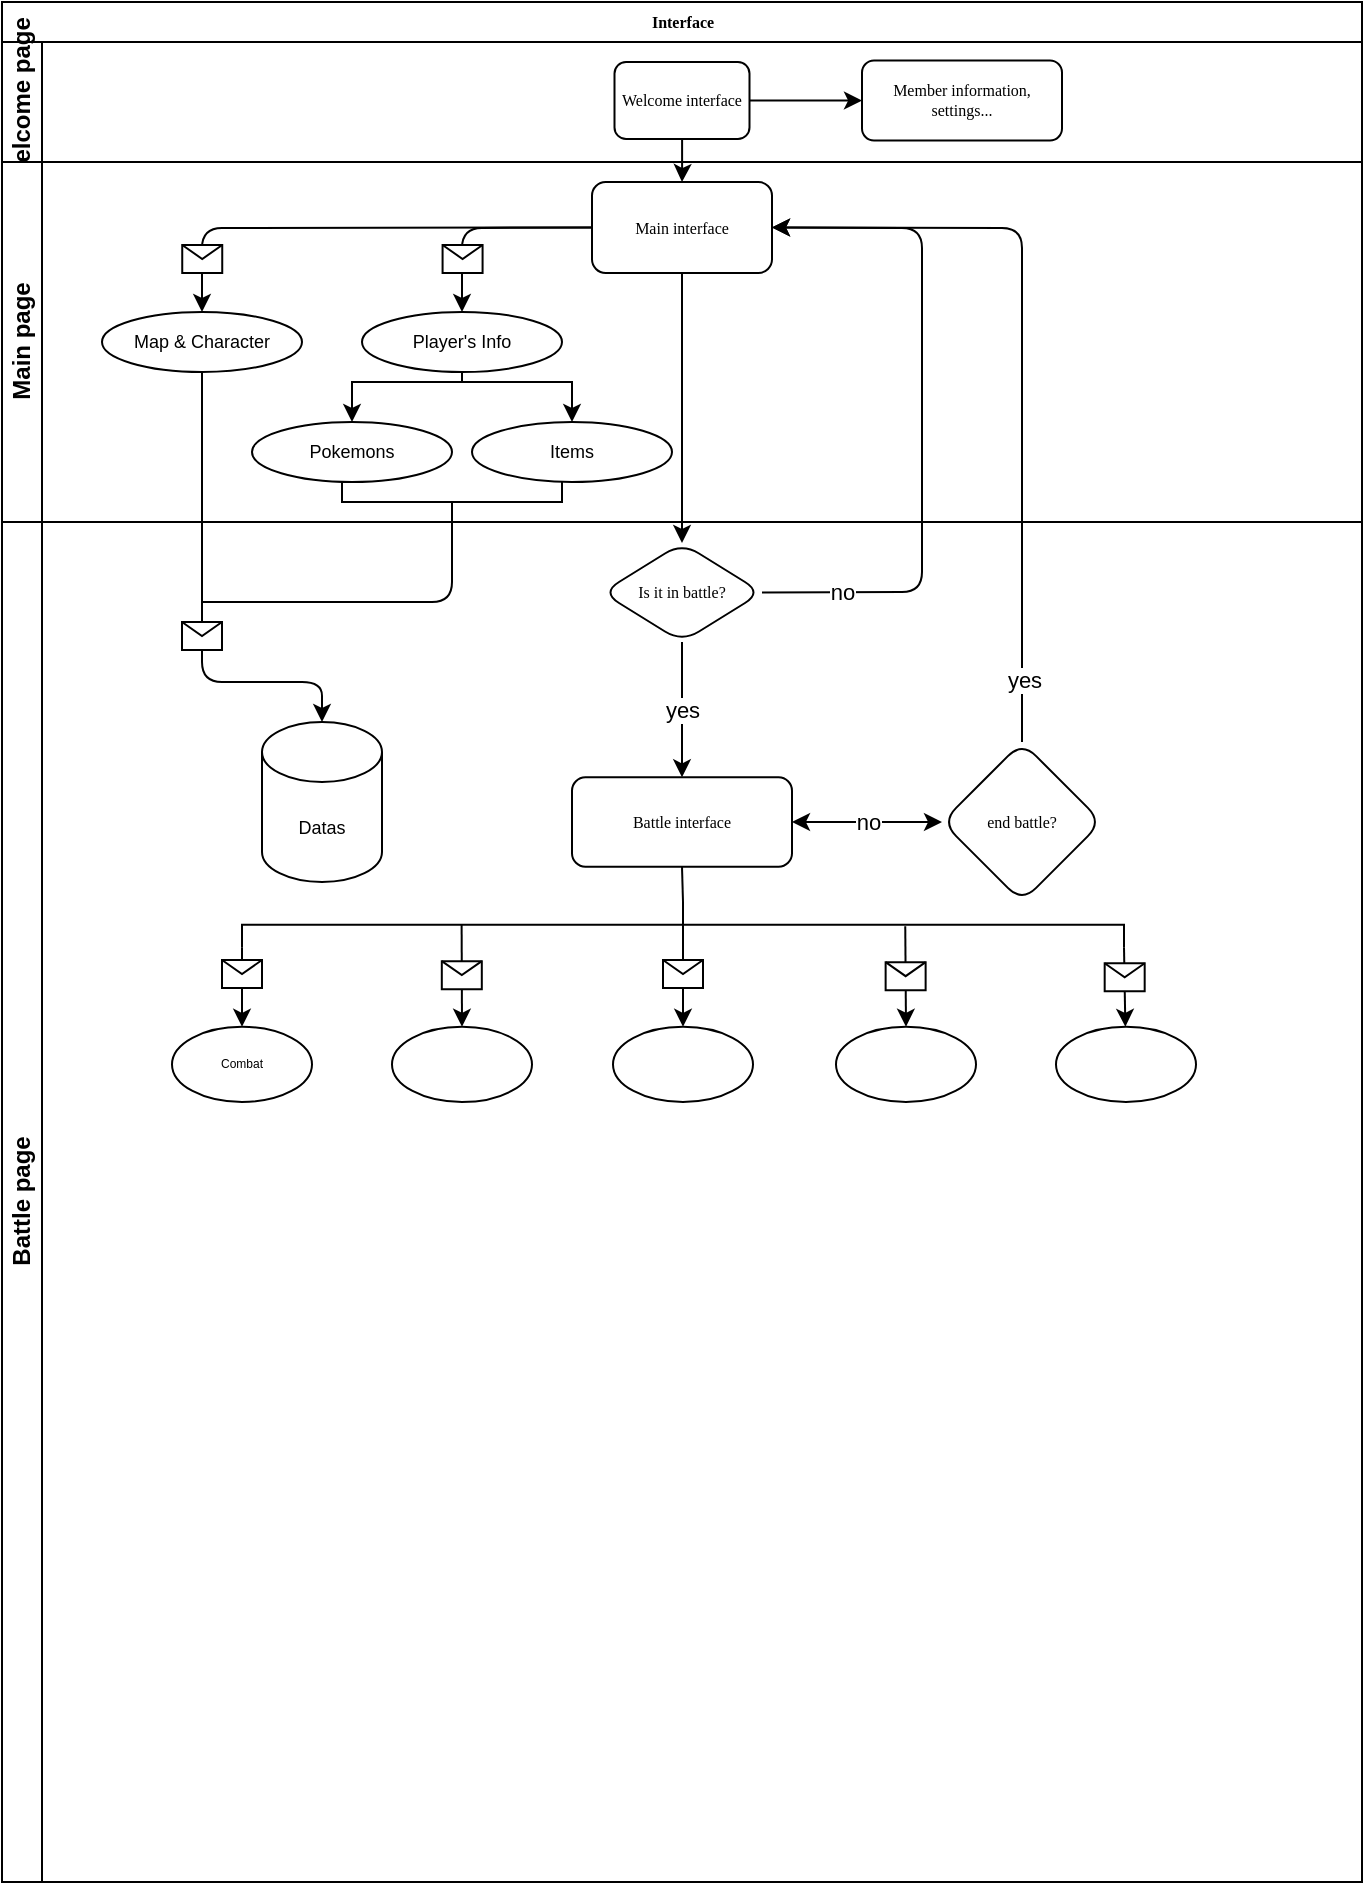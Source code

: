 <mxfile version="13.8.5" type="github">
  <diagram name="Page-1" id="c7488fd3-1785-93aa-aadb-54a6760d102a">
    <mxGraphModel dx="864" dy="488" grid="1" gridSize="10" guides="1" tooltips="1" connect="1" arrows="1" fold="1" page="1" pageScale="1" pageWidth="1100" pageHeight="850" background="#ffffff" math="0" shadow="0">
      <root>
        <mxCell id="0" />
        <mxCell id="1" parent="0" />
        <mxCell id="2b4e8129b02d487f-1" value="Interface" style="swimlane;html=1;childLayout=stackLayout;horizontal=1;startSize=20;horizontalStack=0;rounded=0;shadow=0;labelBackgroundColor=none;strokeWidth=1;fontFamily=Verdana;fontSize=8;align=center;" parent="1" vertex="1">
          <mxGeometry x="170" y="20" width="680" height="940" as="geometry" />
        </mxCell>
        <mxCell id="2b4e8129b02d487f-2" value="Welcome page" style="swimlane;html=1;startSize=20;horizontal=0;" parent="2b4e8129b02d487f-1" vertex="1">
          <mxGeometry y="20" width="680" height="60" as="geometry" />
        </mxCell>
        <mxCell id="2b4e8129b02d487f-6" value="Welcome interface" style="rounded=1;whiteSpace=wrap;html=1;shadow=0;labelBackgroundColor=none;strokeWidth=1;fontFamily=Verdana;fontSize=8;align=center;" parent="2b4e8129b02d487f-2" vertex="1">
          <mxGeometry x="306.25" y="10" width="67.5" height="38.5" as="geometry" />
        </mxCell>
        <mxCell id="V-WNcpBq3XY5_iLDuH0P-9" value="Member information,&lt;br&gt;settings..." style="whiteSpace=wrap;html=1;rounded=1;shadow=0;fontFamily=Verdana;fontSize=8;strokeWidth=1;" vertex="1" parent="2b4e8129b02d487f-2">
          <mxGeometry x="430" y="9.25" width="100" height="40" as="geometry" />
        </mxCell>
        <mxCell id="V-WNcpBq3XY5_iLDuH0P-10" value="" style="edgeStyle=orthogonalEdgeStyle;rounded=0;orthogonalLoop=1;jettySize=auto;html=1;" edge="1" parent="2b4e8129b02d487f-2" source="2b4e8129b02d487f-6" target="V-WNcpBq3XY5_iLDuH0P-9">
          <mxGeometry relative="1" as="geometry" />
        </mxCell>
        <mxCell id="2b4e8129b02d487f-3" value="Main page" style="swimlane;html=1;startSize=20;horizontal=0;" parent="2b4e8129b02d487f-1" vertex="1">
          <mxGeometry y="80" width="680" height="180" as="geometry" />
        </mxCell>
        <mxCell id="V-WNcpBq3XY5_iLDuH0P-12" value="Main interface" style="whiteSpace=wrap;html=1;rounded=1;shadow=0;fontFamily=Verdana;fontSize=8;strokeWidth=1;" vertex="1" parent="2b4e8129b02d487f-3">
          <mxGeometry x="295" y="10" width="90" height="45.5" as="geometry" />
        </mxCell>
        <mxCell id="V-WNcpBq3XY5_iLDuH0P-33" value="Map &amp;amp; Character" style="ellipse;whiteSpace=wrap;html=1;fontSize=9;" vertex="1" parent="2b4e8129b02d487f-3">
          <mxGeometry x="50" y="75" width="100" height="30" as="geometry" />
        </mxCell>
        <mxCell id="V-WNcpBq3XY5_iLDuH0P-49" style="edgeStyle=orthogonalEdgeStyle;rounded=0;orthogonalLoop=1;jettySize=auto;html=1;entryX=0.5;entryY=0;entryDx=0;entryDy=0;fontSize=6;" edge="1" parent="2b4e8129b02d487f-3" source="V-WNcpBq3XY5_iLDuH0P-34" target="V-WNcpBq3XY5_iLDuH0P-39">
          <mxGeometry relative="1" as="geometry">
            <Array as="points">
              <mxPoint x="230" y="110" />
              <mxPoint x="175" y="110" />
            </Array>
          </mxGeometry>
        </mxCell>
        <mxCell id="V-WNcpBq3XY5_iLDuH0P-50" style="edgeStyle=orthogonalEdgeStyle;rounded=0;orthogonalLoop=1;jettySize=auto;html=1;entryX=0.5;entryY=0;entryDx=0;entryDy=0;fontSize=6;" edge="1" parent="2b4e8129b02d487f-3" source="V-WNcpBq3XY5_iLDuH0P-34" target="V-WNcpBq3XY5_iLDuH0P-40">
          <mxGeometry relative="1" as="geometry">
            <Array as="points">
              <mxPoint x="230" y="110" />
              <mxPoint x="285" y="110" />
            </Array>
          </mxGeometry>
        </mxCell>
        <mxCell id="V-WNcpBq3XY5_iLDuH0P-34" value="Player&#39;s Info" style="ellipse;whiteSpace=wrap;html=1;fontSize=9;" vertex="1" parent="2b4e8129b02d487f-3">
          <mxGeometry x="180" y="75" width="100" height="30" as="geometry" />
        </mxCell>
        <mxCell id="V-WNcpBq3XY5_iLDuH0P-39" value="Pokemons" style="ellipse;whiteSpace=wrap;html=1;fontSize=9;" vertex="1" parent="2b4e8129b02d487f-3">
          <mxGeometry x="125" y="130" width="100" height="30" as="geometry" />
        </mxCell>
        <mxCell id="V-WNcpBq3XY5_iLDuH0P-40" value="Items" style="ellipse;whiteSpace=wrap;html=1;fontSize=9;" vertex="1" parent="2b4e8129b02d487f-3">
          <mxGeometry x="235" y="130" width="100" height="30" as="geometry" />
        </mxCell>
        <mxCell id="V-WNcpBq3XY5_iLDuH0P-53" value="" style="endArrow=classic;html=1;fontSize=6;exitX=0;exitY=0.5;exitDx=0;exitDy=0;entryX=0.5;entryY=0;entryDx=0;entryDy=0;" edge="1" parent="2b4e8129b02d487f-3" source="V-WNcpBq3XY5_iLDuH0P-12" target="V-WNcpBq3XY5_iLDuH0P-34">
          <mxGeometry relative="1" as="geometry">
            <mxPoint x="90" y="40" as="sourcePoint" />
            <mxPoint x="190" y="40" as="targetPoint" />
            <Array as="points">
              <mxPoint x="230" y="33" />
            </Array>
          </mxGeometry>
        </mxCell>
        <mxCell id="V-WNcpBq3XY5_iLDuH0P-54" value="" style="shape=message;html=1;outlineConnect=0;" vertex="1" parent="V-WNcpBq3XY5_iLDuH0P-53">
          <mxGeometry width="20" height="14" relative="1" as="geometry">
            <mxPoint x="-21.21" y="8.54" as="offset" />
          </mxGeometry>
        </mxCell>
        <mxCell id="V-WNcpBq3XY5_iLDuH0P-55" value="" style="endArrow=classic;html=1;fontSize=6;exitX=0;exitY=0.5;exitDx=0;exitDy=0;entryX=0.5;entryY=0;entryDx=0;entryDy=0;" edge="1" parent="2b4e8129b02d487f-3" source="V-WNcpBq3XY5_iLDuH0P-12" target="V-WNcpBq3XY5_iLDuH0P-33">
          <mxGeometry relative="1" as="geometry">
            <mxPoint x="90" y="50" as="sourcePoint" />
            <mxPoint x="190" y="50" as="targetPoint" />
            <Array as="points">
              <mxPoint x="100" y="33" />
            </Array>
          </mxGeometry>
        </mxCell>
        <mxCell id="V-WNcpBq3XY5_iLDuH0P-56" value="" style="shape=message;html=1;outlineConnect=0;" vertex="1" parent="V-WNcpBq3XY5_iLDuH0P-55">
          <mxGeometry width="20" height="14" relative="1" as="geometry">
            <mxPoint x="-86.38" y="8.6" as="offset" />
          </mxGeometry>
        </mxCell>
        <mxCell id="V-WNcpBq3XY5_iLDuH0P-13" value="" style="edgeStyle=orthogonalEdgeStyle;rounded=0;orthogonalLoop=1;jettySize=auto;html=1;" edge="1" parent="2b4e8129b02d487f-1" source="2b4e8129b02d487f-6" target="V-WNcpBq3XY5_iLDuH0P-12">
          <mxGeometry relative="1" as="geometry" />
        </mxCell>
        <mxCell id="V-WNcpBq3XY5_iLDuH0P-15" value="" style="edgeStyle=orthogonalEdgeStyle;rounded=0;orthogonalLoop=1;jettySize=auto;html=1;" edge="1" parent="2b4e8129b02d487f-1" source="V-WNcpBq3XY5_iLDuH0P-12" target="V-WNcpBq3XY5_iLDuH0P-14">
          <mxGeometry relative="1" as="geometry" />
        </mxCell>
        <mxCell id="V-WNcpBq3XY5_iLDuH0P-16" value="" style="endArrow=classic;html=1;exitX=1;exitY=0.5;exitDx=0;exitDy=0;entryX=1;entryY=0.5;entryDx=0;entryDy=0;" edge="1" parent="2b4e8129b02d487f-1" source="V-WNcpBq3XY5_iLDuH0P-14" target="V-WNcpBq3XY5_iLDuH0P-12">
          <mxGeometry width="50" height="50" relative="1" as="geometry">
            <mxPoint x="240" y="410" as="sourcePoint" />
            <mxPoint x="290" y="360" as="targetPoint" />
            <Array as="points">
              <mxPoint x="460" y="295" />
              <mxPoint x="460" y="113" />
            </Array>
          </mxGeometry>
        </mxCell>
        <mxCell id="V-WNcpBq3XY5_iLDuH0P-25" value="no" style="edgeLabel;html=1;align=center;verticalAlign=middle;resizable=0;points=[];" vertex="1" connectable="0" parent="V-WNcpBq3XY5_iLDuH0P-16">
          <mxGeometry x="-0.431" y="20" relative="1" as="geometry">
            <mxPoint x="-20" y="16.11" as="offset" />
          </mxGeometry>
        </mxCell>
        <mxCell id="V-WNcpBq3XY5_iLDuH0P-21" value="" style="endArrow=classic;html=1;exitX=0.5;exitY=0;exitDx=0;exitDy=0;entryX=1;entryY=0.5;entryDx=0;entryDy=0;" edge="1" parent="2b4e8129b02d487f-1" source="V-WNcpBq3XY5_iLDuH0P-19" target="V-WNcpBq3XY5_iLDuH0P-12">
          <mxGeometry width="50" height="50" relative="1" as="geometry">
            <mxPoint x="250" y="360" as="sourcePoint" />
            <mxPoint x="300" y="310" as="targetPoint" />
            <Array as="points">
              <mxPoint x="510" y="113" />
            </Array>
          </mxGeometry>
        </mxCell>
        <mxCell id="V-WNcpBq3XY5_iLDuH0P-28" value="yes" style="edgeLabel;html=1;align=center;verticalAlign=middle;resizable=0;points=[];" vertex="1" connectable="0" parent="V-WNcpBq3XY5_iLDuH0P-21">
          <mxGeometry x="-0.835" y="-1" relative="1" as="geometry">
            <mxPoint as="offset" />
          </mxGeometry>
        </mxCell>
        <mxCell id="V-WNcpBq3XY5_iLDuH0P-63" value="" style="endArrow=classic;html=1;fontSize=6;exitX=0.5;exitY=1;exitDx=0;exitDy=0;entryX=0.5;entryY=0;entryDx=0;entryDy=0;entryPerimeter=0;" edge="1" parent="2b4e8129b02d487f-1" source="V-WNcpBq3XY5_iLDuH0P-33" target="V-WNcpBq3XY5_iLDuH0P-38">
          <mxGeometry relative="1" as="geometry">
            <mxPoint x="100" y="320" as="sourcePoint" />
            <mxPoint x="200" y="320" as="targetPoint" />
            <Array as="points">
              <mxPoint x="100" y="300" />
              <mxPoint x="100" y="340" />
              <mxPoint x="160" y="340" />
            </Array>
          </mxGeometry>
        </mxCell>
        <mxCell id="V-WNcpBq3XY5_iLDuH0P-64" value="" style="shape=message;html=1;outlineConnect=0;" vertex="1" parent="V-WNcpBq3XY5_iLDuH0P-63">
          <mxGeometry width="20" height="14" relative="1" as="geometry">
            <mxPoint x="-10" y="7.5" as="offset" />
          </mxGeometry>
        </mxCell>
        <mxCell id="2b4e8129b02d487f-4" value="Battle page" style="swimlane;html=1;startSize=20;horizontal=0;" parent="2b4e8129b02d487f-1" vertex="1">
          <mxGeometry y="260" width="680" height="680" as="geometry">
            <mxRectangle y="320" width="680" height="20" as="alternateBounds" />
          </mxGeometry>
        </mxCell>
        <mxCell id="V-WNcpBq3XY5_iLDuH0P-14" value="Is it in battle?" style="rhombus;whiteSpace=wrap;html=1;rounded=1;shadow=0;fontFamily=Verdana;fontSize=8;strokeWidth=1;" vertex="1" parent="2b4e8129b02d487f-4">
          <mxGeometry x="300" y="10.5" width="80" height="49.5" as="geometry" />
        </mxCell>
        <mxCell id="V-WNcpBq3XY5_iLDuH0P-17" value="Battle interface" style="whiteSpace=wrap;html=1;rounded=1;shadow=0;fontFamily=Verdana;fontSize=8;strokeWidth=1;" vertex="1" parent="2b4e8129b02d487f-4">
          <mxGeometry x="285" y="127.63" width="110" height="44.75" as="geometry" />
        </mxCell>
        <mxCell id="V-WNcpBq3XY5_iLDuH0P-18" value="yes" style="edgeStyle=orthogonalEdgeStyle;rounded=0;orthogonalLoop=1;jettySize=auto;html=1;" edge="1" parent="2b4e8129b02d487f-4" source="V-WNcpBq3XY5_iLDuH0P-14" target="V-WNcpBq3XY5_iLDuH0P-17">
          <mxGeometry relative="1" as="geometry">
            <Array as="points">
              <mxPoint x="340" y="100" />
              <mxPoint x="340" y="100" />
            </Array>
          </mxGeometry>
        </mxCell>
        <mxCell id="V-WNcpBq3XY5_iLDuH0P-19" value="end battle?" style="rhombus;whiteSpace=wrap;html=1;rounded=1;shadow=0;fontFamily=Verdana;fontSize=8;strokeWidth=1;" vertex="1" parent="2b4e8129b02d487f-4">
          <mxGeometry x="470" y="110.005" width="80" height="80" as="geometry" />
        </mxCell>
        <mxCell id="V-WNcpBq3XY5_iLDuH0P-24" value="no" style="endArrow=classic;startArrow=classic;html=1;entryX=1;entryY=0.5;entryDx=0;entryDy=0;" edge="1" parent="2b4e8129b02d487f-4" target="V-WNcpBq3XY5_iLDuH0P-17">
          <mxGeometry width="50" height="50" relative="1" as="geometry">
            <mxPoint x="470" y="150" as="sourcePoint" />
            <mxPoint x="410" y="170" as="targetPoint" />
            <Array as="points">
              <mxPoint x="470" y="150" />
            </Array>
          </mxGeometry>
        </mxCell>
        <mxCell id="V-WNcpBq3XY5_iLDuH0P-38" value="Datas" style="shape=cylinder3;whiteSpace=wrap;html=1;boundedLbl=1;backgroundOutline=1;size=15;fontSize=9;" vertex="1" parent="2b4e8129b02d487f-4">
          <mxGeometry x="130" y="100" width="60" height="80" as="geometry" />
        </mxCell>
        <mxCell id="V-WNcpBq3XY5_iLDuH0P-46" value="" style="strokeWidth=1;html=1;shape=mxgraph.flowchart.annotation_2;align=left;labelPosition=right;pointerEvents=1;fontSize=6;direction=north;" vertex="1" parent="2b4e8129b02d487f-4">
          <mxGeometry x="170" y="-20" width="110" height="20" as="geometry" />
        </mxCell>
        <mxCell id="V-WNcpBq3XY5_iLDuH0P-67" value="Combat" style="ellipse;whiteSpace=wrap;html=1;strokeWidth=1;fontSize=6;" vertex="1" parent="2b4e8129b02d487f-4">
          <mxGeometry x="85" y="252.38" width="70" height="37.62" as="geometry" />
        </mxCell>
        <mxCell id="V-WNcpBq3XY5_iLDuH0P-68" value="" style="ellipse;whiteSpace=wrap;html=1;strokeWidth=1;fontSize=6;" vertex="1" parent="2b4e8129b02d487f-4">
          <mxGeometry x="195" y="252.38" width="70" height="37.62" as="geometry" />
        </mxCell>
        <mxCell id="V-WNcpBq3XY5_iLDuH0P-69" value="" style="ellipse;whiteSpace=wrap;html=1;strokeWidth=1;fontSize=6;" vertex="1" parent="2b4e8129b02d487f-4">
          <mxGeometry x="305.5" y="252.38" width="70" height="37.62" as="geometry" />
        </mxCell>
        <mxCell id="V-WNcpBq3XY5_iLDuH0P-70" value="" style="ellipse;whiteSpace=wrap;html=1;strokeWidth=1;fontSize=6;" vertex="1" parent="2b4e8129b02d487f-4">
          <mxGeometry x="417" y="252.38" width="70" height="37.62" as="geometry" />
        </mxCell>
        <mxCell id="V-WNcpBq3XY5_iLDuH0P-71" value="" style="ellipse;whiteSpace=wrap;html=1;strokeWidth=1;fontSize=6;" vertex="1" parent="2b4e8129b02d487f-4">
          <mxGeometry x="527" y="252.38" width="70" height="37.62" as="geometry" />
        </mxCell>
        <mxCell id="V-WNcpBq3XY5_iLDuH0P-72" value="" style="strokeWidth=1;html=1;shape=mxgraph.flowchart.annotation_2;align=left;labelPosition=right;pointerEvents=1;fontSize=6;direction=south;" vertex="1" parent="2b4e8129b02d487f-4">
          <mxGeometry x="120" y="190.01" width="441" height="22.62" as="geometry" />
        </mxCell>
        <mxCell id="V-WNcpBq3XY5_iLDuH0P-73" value="" style="endArrow=classic;html=1;fontSize=6;exitX=1;exitY=1;exitDx=0;exitDy=0;exitPerimeter=0;entryX=0.5;entryY=0;entryDx=0;entryDy=0;" edge="1" parent="2b4e8129b02d487f-4" source="V-WNcpBq3XY5_iLDuH0P-72" target="V-WNcpBq3XY5_iLDuH0P-67">
          <mxGeometry relative="1" as="geometry">
            <mxPoint x="182" y="230" as="sourcePoint" />
            <mxPoint x="282" y="230" as="targetPoint" />
          </mxGeometry>
        </mxCell>
        <mxCell id="V-WNcpBq3XY5_iLDuH0P-74" value="" style="shape=message;html=1;outlineConnect=0;" vertex="1" parent="V-WNcpBq3XY5_iLDuH0P-73">
          <mxGeometry width="20" height="14" relative="1" as="geometry">
            <mxPoint x="-10" y="-13.63" as="offset" />
          </mxGeometry>
        </mxCell>
        <mxCell id="V-WNcpBq3XY5_iLDuH0P-75" value="" style="endArrow=classic;html=1;fontSize=6;exitX=0.489;exitY=0.751;exitDx=0;exitDy=0;exitPerimeter=0;entryX=0.5;entryY=0;entryDx=0;entryDy=0;" edge="1" parent="2b4e8129b02d487f-4" source="V-WNcpBq3XY5_iLDuH0P-72" target="V-WNcpBq3XY5_iLDuH0P-68">
          <mxGeometry relative="1" as="geometry">
            <mxPoint x="202" y="330" as="sourcePoint" />
            <mxPoint x="302" y="330" as="targetPoint" />
          </mxGeometry>
        </mxCell>
        <mxCell id="V-WNcpBq3XY5_iLDuH0P-76" value="" style="shape=message;html=1;outlineConnect=0;" vertex="1" parent="V-WNcpBq3XY5_iLDuH0P-75">
          <mxGeometry width="20" height="14" relative="1" as="geometry">
            <mxPoint x="-10" y="-7" as="offset" />
          </mxGeometry>
        </mxCell>
        <mxCell id="V-WNcpBq3XY5_iLDuH0P-78" value="" style="endArrow=classic;html=1;fontSize=6;exitX=0;exitY=0.5;exitDx=0;exitDy=0;exitPerimeter=0;" edge="1" parent="2b4e8129b02d487f-4" source="V-WNcpBq3XY5_iLDuH0P-72" target="V-WNcpBq3XY5_iLDuH0P-69">
          <mxGeometry relative="1" as="geometry">
            <mxPoint x="239.809" y="211.071" as="sourcePoint" />
            <mxPoint x="240" y="262.38" as="targetPoint" />
          </mxGeometry>
        </mxCell>
        <mxCell id="V-WNcpBq3XY5_iLDuH0P-79" value="" style="shape=message;html=1;outlineConnect=0;" vertex="1" parent="V-WNcpBq3XY5_iLDuH0P-78">
          <mxGeometry width="20" height="14" relative="1" as="geometry">
            <mxPoint x="-10" y="-2" as="offset" />
          </mxGeometry>
        </mxCell>
        <mxCell id="V-WNcpBq3XY5_iLDuH0P-80" value="" style="endArrow=classic;html=1;fontSize=6;exitX=0.534;exitY=0.248;exitDx=0;exitDy=0;exitPerimeter=0;entryX=0.5;entryY=0;entryDx=0;entryDy=0;" edge="1" parent="2b4e8129b02d487f-4" source="V-WNcpBq3XY5_iLDuH0P-72" target="V-WNcpBq3XY5_iLDuH0P-70">
          <mxGeometry relative="1" as="geometry">
            <mxPoint x="249.809" y="221.071" as="sourcePoint" />
            <mxPoint x="250" y="272.38" as="targetPoint" />
          </mxGeometry>
        </mxCell>
        <mxCell id="V-WNcpBq3XY5_iLDuH0P-81" value="" style="shape=message;html=1;outlineConnect=0;" vertex="1" parent="V-WNcpBq3XY5_iLDuH0P-80">
          <mxGeometry width="20" height="14" relative="1" as="geometry">
            <mxPoint x="-10" y="-7" as="offset" />
          </mxGeometry>
        </mxCell>
        <mxCell id="V-WNcpBq3XY5_iLDuH0P-104" value="" style="endArrow=classic;html=1;fontSize=6;exitX=1;exitY=0;exitDx=0;exitDy=0;exitPerimeter=0;" edge="1" parent="2b4e8129b02d487f-4" source="V-WNcpBq3XY5_iLDuH0P-72" target="V-WNcpBq3XY5_iLDuH0P-71">
          <mxGeometry relative="1" as="geometry">
            <mxPoint x="239.809" y="211.071" as="sourcePoint" />
            <mxPoint x="240" y="262.38" as="targetPoint" />
          </mxGeometry>
        </mxCell>
        <mxCell id="V-WNcpBq3XY5_iLDuH0P-105" value="" style="shape=message;html=1;outlineConnect=0;" vertex="1" parent="V-WNcpBq3XY5_iLDuH0P-104">
          <mxGeometry width="20" height="14" relative="1" as="geometry">
            <mxPoint x="-10" y="-12" as="offset" />
          </mxGeometry>
        </mxCell>
        <mxCell id="V-WNcpBq3XY5_iLDuH0P-106" value="" style="endArrow=none;html=1;fontSize=6;entryX=0.5;entryY=1;entryDx=0;entryDy=0;exitX=0;exitY=0.5;exitDx=0;exitDy=0;exitPerimeter=0;" edge="1" parent="2b4e8129b02d487f-4" source="V-WNcpBq3XY5_iLDuH0P-72" target="V-WNcpBq3XY5_iLDuH0P-17">
          <mxGeometry width="50" height="50" relative="1" as="geometry">
            <mxPoint x="130" y="290" as="sourcePoint" />
            <mxPoint x="180" y="240" as="targetPoint" />
          </mxGeometry>
        </mxCell>
        <mxCell id="V-WNcpBq3XY5_iLDuH0P-66" value="" style="endArrow=none;html=1;fontSize=6;entryX=0;entryY=0.5;entryDx=0;entryDy=0;entryPerimeter=0;" edge="1" parent="1" target="V-WNcpBq3XY5_iLDuH0P-46">
          <mxGeometry width="50" height="50" relative="1" as="geometry">
            <mxPoint x="270" y="320" as="sourcePoint" />
            <mxPoint x="530" y="260" as="targetPoint" />
            <Array as="points">
              <mxPoint x="395" y="320" />
            </Array>
          </mxGeometry>
        </mxCell>
      </root>
    </mxGraphModel>
  </diagram>
</mxfile>
